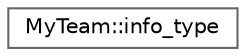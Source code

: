 digraph "类继承关系图"
{
 // LATEX_PDF_SIZE
  bgcolor="transparent";
  edge [fontname=Helvetica,fontsize=10,labelfontname=Helvetica,labelfontsize=10];
  node [fontname=Helvetica,fontsize=10,shape=box,height=0.2,width=0.4];
  rankdir="LR";
  Node0 [id="Node000000",label="MyTeam::info_type",height=0.2,width=0.4,color="grey40", fillcolor="white", style="filled",URL="$struct_my_team_1_1info__type.html",tooltip=" "];
}
